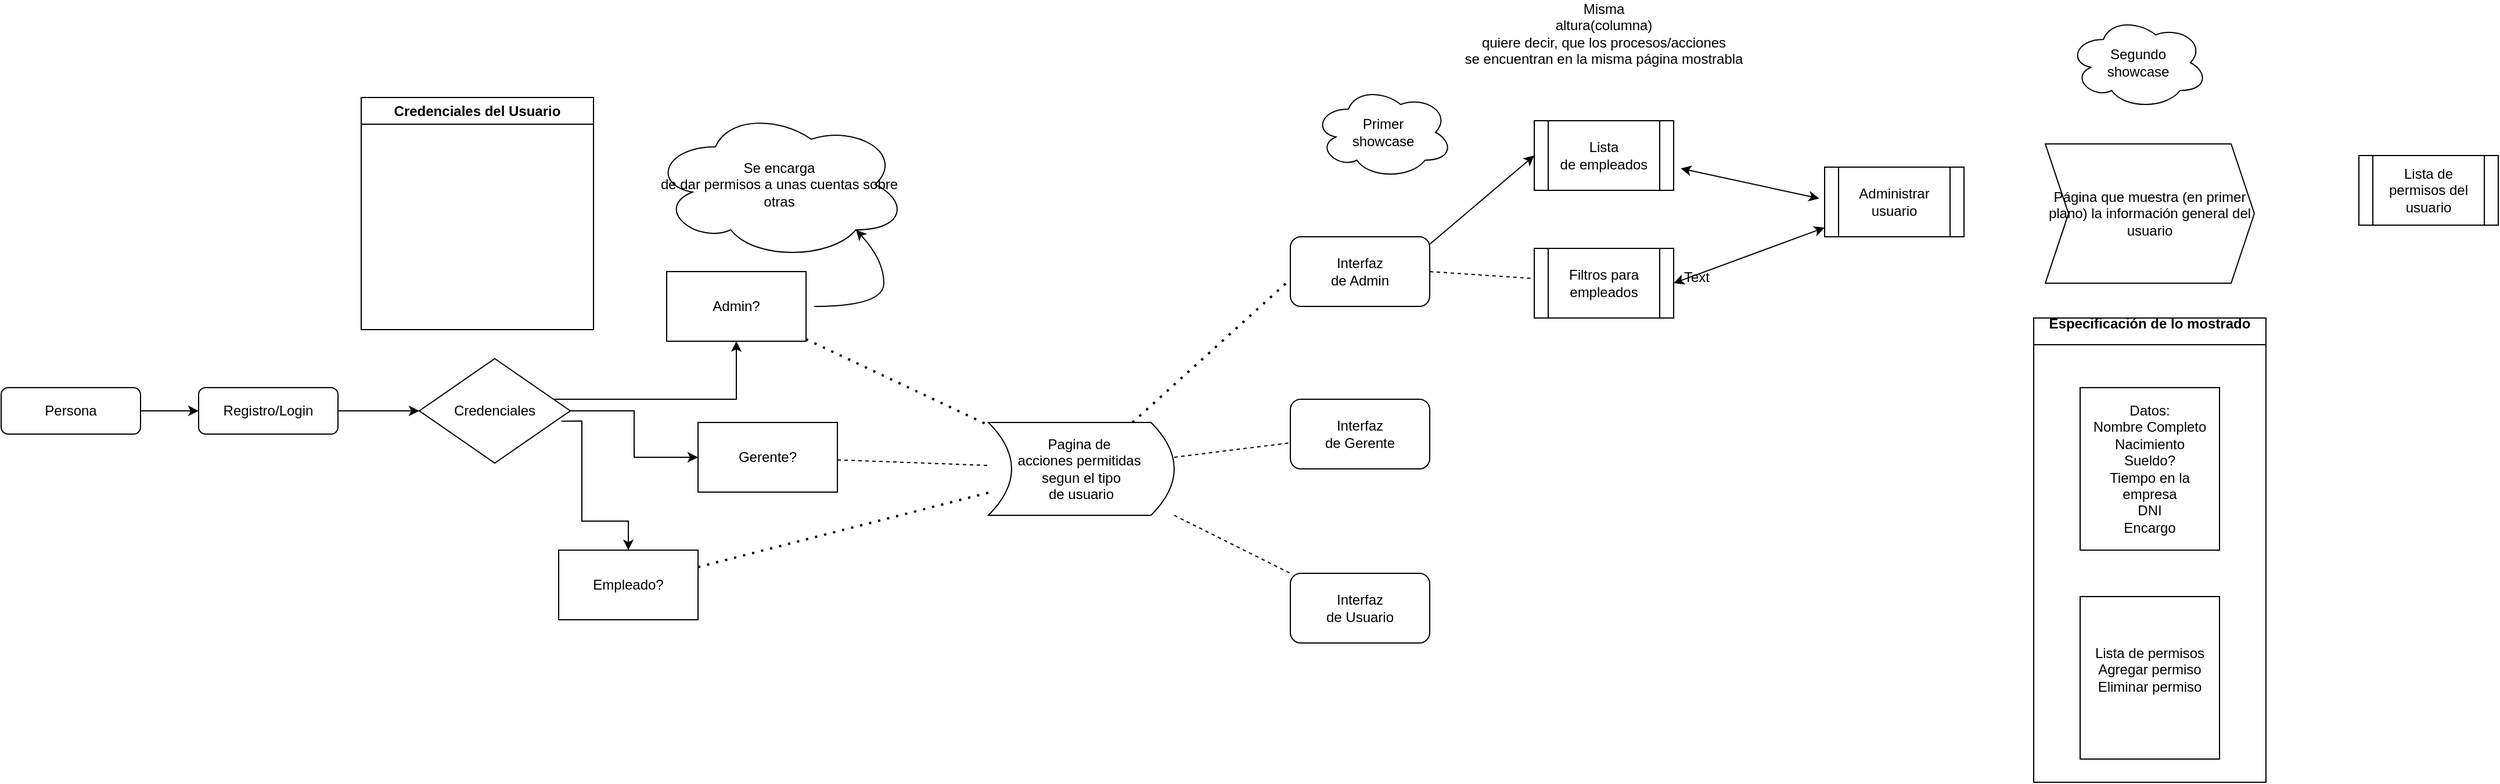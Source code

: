 <mxfile version="24.2.2" type="github">
  <diagram id="C5RBs43oDa-KdzZeNtuy" name="Page-1">
    <mxGraphModel dx="1988" dy="638" grid="1" gridSize="10" guides="1" tooltips="1" connect="1" arrows="1" fold="1" page="1" pageScale="1" pageWidth="827" pageHeight="1169" math="0" shadow="0">
      <root>
        <mxCell id="WIyWlLk6GJQsqaUBKTNV-0" />
        <mxCell id="WIyWlLk6GJQsqaUBKTNV-1" parent="WIyWlLk6GJQsqaUBKTNV-0" />
        <mxCell id="QXl1rqGvK_N5IzJprdL_-4" value="" style="edgeStyle=orthogonalEdgeStyle;rounded=0;orthogonalLoop=1;jettySize=auto;html=1;" edge="1" parent="WIyWlLk6GJQsqaUBKTNV-1" source="WIyWlLk6GJQsqaUBKTNV-12">
          <mxGeometry relative="1" as="geometry">
            <mxPoint x="-50" y="360" as="targetPoint" />
          </mxGeometry>
        </mxCell>
        <mxCell id="WIyWlLk6GJQsqaUBKTNV-12" value="Persona" style="rounded=1;whiteSpace=wrap;html=1;fontSize=12;glass=0;strokeWidth=1;shadow=0;" parent="WIyWlLk6GJQsqaUBKTNV-1" vertex="1">
          <mxGeometry x="-220" y="340" width="120" height="40" as="geometry" />
        </mxCell>
        <mxCell id="QXl1rqGvK_N5IzJprdL_-7" style="edgeStyle=orthogonalEdgeStyle;rounded=0;orthogonalLoop=1;jettySize=auto;html=1;" edge="1" parent="WIyWlLk6GJQsqaUBKTNV-1" source="QXl1rqGvK_N5IzJprdL_-5" target="QXl1rqGvK_N5IzJprdL_-6">
          <mxGeometry relative="1" as="geometry" />
        </mxCell>
        <mxCell id="QXl1rqGvK_N5IzJprdL_-5" value="Registro/Login" style="rounded=1;whiteSpace=wrap;html=1;fontSize=12;glass=0;strokeWidth=1;shadow=0;" vertex="1" parent="WIyWlLk6GJQsqaUBKTNV-1">
          <mxGeometry x="-50" y="340" width="120" height="40" as="geometry" />
        </mxCell>
        <mxCell id="QXl1rqGvK_N5IzJprdL_-17" style="edgeStyle=orthogonalEdgeStyle;rounded=0;orthogonalLoop=1;jettySize=auto;html=1;" edge="1" parent="WIyWlLk6GJQsqaUBKTNV-1" source="QXl1rqGvK_N5IzJprdL_-6" target="QXl1rqGvK_N5IzJprdL_-15">
          <mxGeometry relative="1" as="geometry" />
        </mxCell>
        <mxCell id="QXl1rqGvK_N5IzJprdL_-18" style="edgeStyle=orthogonalEdgeStyle;rounded=0;orthogonalLoop=1;jettySize=auto;html=1;" edge="1" parent="WIyWlLk6GJQsqaUBKTNV-1" source="QXl1rqGvK_N5IzJprdL_-6" target="QXl1rqGvK_N5IzJprdL_-10">
          <mxGeometry relative="1" as="geometry">
            <Array as="points">
              <mxPoint x="413" y="350" />
            </Array>
          </mxGeometry>
        </mxCell>
        <mxCell id="QXl1rqGvK_N5IzJprdL_-6" value="Credenciales" style="rhombus;whiteSpace=wrap;html=1;" vertex="1" parent="WIyWlLk6GJQsqaUBKTNV-1">
          <mxGeometry x="140" y="315" width="130" height="90" as="geometry" />
        </mxCell>
        <mxCell id="QXl1rqGvK_N5IzJprdL_-8" value="Credenciales del Usuario" style="swimlane;whiteSpace=wrap;html=1;" vertex="1" parent="WIyWlLk6GJQsqaUBKTNV-1">
          <mxGeometry x="90" y="90" width="200" height="200" as="geometry" />
        </mxCell>
        <mxCell id="QXl1rqGvK_N5IzJprdL_-10" value="Admin?" style="whiteSpace=wrap;html=1;" vertex="1" parent="WIyWlLk6GJQsqaUBKTNV-1">
          <mxGeometry x="353" y="240" width="120" height="60" as="geometry" />
        </mxCell>
        <mxCell id="QXl1rqGvK_N5IzJprdL_-13" value="" style="edgeStyle=orthogonalEdgeStyle;rounded=0;orthogonalLoop=1;jettySize=auto;html=1;exitX=0.941;exitY=0.598;exitDx=0;exitDy=0;exitPerimeter=0;" edge="1" parent="WIyWlLk6GJQsqaUBKTNV-1" target="QXl1rqGvK_N5IzJprdL_-14" source="QXl1rqGvK_N5IzJprdL_-6">
          <mxGeometry relative="1" as="geometry">
            <mxPoint x="240.0" y="420.04" as="sourcePoint" />
            <Array as="points">
              <mxPoint x="280" y="369" />
              <mxPoint x="280" y="455" />
            </Array>
          </mxGeometry>
        </mxCell>
        <mxCell id="QXl1rqGvK_N5IzJprdL_-14" value="Empleado?" style="whiteSpace=wrap;html=1;" vertex="1" parent="WIyWlLk6GJQsqaUBKTNV-1">
          <mxGeometry x="260" y="480" width="120" height="60" as="geometry" />
        </mxCell>
        <mxCell id="QXl1rqGvK_N5IzJprdL_-15" value="Gerente?" style="whiteSpace=wrap;html=1;" vertex="1" parent="WIyWlLk6GJQsqaUBKTNV-1">
          <mxGeometry x="380" y="370" width="120" height="60" as="geometry" />
        </mxCell>
        <mxCell id="QXl1rqGvK_N5IzJprdL_-19" value="Se encarga&lt;div&gt;de dar permisos a unas cuentas sobre otras&lt;/div&gt;" style="ellipse;shape=cloud;whiteSpace=wrap;html=1;" vertex="1" parent="WIyWlLk6GJQsqaUBKTNV-1">
          <mxGeometry x="340" y="100" width="220" height="130" as="geometry" />
        </mxCell>
        <mxCell id="QXl1rqGvK_N5IzJprdL_-21" value="" style="curved=1;endArrow=classic;html=1;rounded=0;entryX=0.8;entryY=0.8;entryDx=0;entryDy=0;entryPerimeter=0;" edge="1" parent="WIyWlLk6GJQsqaUBKTNV-1" target="QXl1rqGvK_N5IzJprdL_-19">
          <mxGeometry width="50" height="50" relative="1" as="geometry">
            <mxPoint x="480" y="270" as="sourcePoint" />
            <mxPoint x="540" y="220" as="targetPoint" />
            <Array as="points">
              <mxPoint x="540" y="270" />
              <mxPoint x="540" y="230" />
            </Array>
          </mxGeometry>
        </mxCell>
        <mxCell id="QXl1rqGvK_N5IzJprdL_-22" value="Pagina de&amp;nbsp;&lt;div&gt;acciones permitidas&amp;nbsp;&lt;/div&gt;&lt;div&gt;segun el tipo&lt;/div&gt;&lt;div&gt;de usuario&lt;/div&gt;" style="shape=dataStorage;whiteSpace=wrap;html=1;fixedSize=1;direction=west;" vertex="1" parent="WIyWlLk6GJQsqaUBKTNV-1">
          <mxGeometry x="630" y="370" width="160" height="80" as="geometry" />
        </mxCell>
        <mxCell id="QXl1rqGvK_N5IzJprdL_-23" value="" style="endArrow=none;dashed=1;html=1;rounded=0;" edge="1" parent="WIyWlLk6GJQsqaUBKTNV-1" source="QXl1rqGvK_N5IzJprdL_-15" target="QXl1rqGvK_N5IzJprdL_-22">
          <mxGeometry width="50" height="50" relative="1" as="geometry">
            <mxPoint x="500" y="470" as="sourcePoint" />
            <mxPoint x="570.711" y="420" as="targetPoint" />
          </mxGeometry>
        </mxCell>
        <mxCell id="QXl1rqGvK_N5IzJprdL_-24" value="" style="endArrow=none;dashed=1;html=1;dashPattern=1 3;strokeWidth=2;rounded=0;" edge="1" parent="WIyWlLk6GJQsqaUBKTNV-1" source="QXl1rqGvK_N5IzJprdL_-14" target="QXl1rqGvK_N5IzJprdL_-22">
          <mxGeometry width="50" height="50" relative="1" as="geometry">
            <mxPoint x="380" y="560" as="sourcePoint" />
            <mxPoint x="450.711" y="510" as="targetPoint" />
          </mxGeometry>
        </mxCell>
        <mxCell id="QXl1rqGvK_N5IzJprdL_-25" value="" style="endArrow=none;dashed=1;html=1;dashPattern=1 3;strokeWidth=2;rounded=0;" edge="1" parent="WIyWlLk6GJQsqaUBKTNV-1" source="QXl1rqGvK_N5IzJprdL_-10" target="QXl1rqGvK_N5IzJprdL_-22">
          <mxGeometry width="50" height="50" relative="1" as="geometry">
            <mxPoint x="473" y="320" as="sourcePoint" />
            <mxPoint x="543.711" y="270" as="targetPoint" />
          </mxGeometry>
        </mxCell>
        <mxCell id="QXl1rqGvK_N5IzJprdL_-26" value="Interfaz&lt;div&gt;de Admin&lt;/div&gt;" style="rounded=1;whiteSpace=wrap;html=1;" vertex="1" parent="WIyWlLk6GJQsqaUBKTNV-1">
          <mxGeometry x="890" y="210" width="120" height="60" as="geometry" />
        </mxCell>
        <mxCell id="QXl1rqGvK_N5IzJprdL_-27" value="Interfaz&lt;div&gt;de Gerente&lt;/div&gt;" style="rounded=1;whiteSpace=wrap;html=1;" vertex="1" parent="WIyWlLk6GJQsqaUBKTNV-1">
          <mxGeometry x="890" y="350" width="120" height="60" as="geometry" />
        </mxCell>
        <mxCell id="QXl1rqGvK_N5IzJprdL_-28" value="Interfaz&lt;div&gt;de Usuario&lt;/div&gt;" style="rounded=1;whiteSpace=wrap;html=1;" vertex="1" parent="WIyWlLk6GJQsqaUBKTNV-1">
          <mxGeometry x="890" y="500" width="120" height="60" as="geometry" />
        </mxCell>
        <mxCell id="QXl1rqGvK_N5IzJprdL_-29" value="" style="endArrow=none;dashed=1;html=1;dashPattern=1 3;strokeWidth=2;rounded=0;entryX=-0.011;entryY=0.631;entryDx=0;entryDy=0;entryPerimeter=0;" edge="1" parent="WIyWlLk6GJQsqaUBKTNV-1" source="QXl1rqGvK_N5IzJprdL_-22" target="QXl1rqGvK_N5IzJprdL_-26">
          <mxGeometry width="50" height="50" relative="1" as="geometry">
            <mxPoint x="790" y="460" as="sourcePoint" />
            <mxPoint x="860.711" y="410" as="targetPoint" />
          </mxGeometry>
        </mxCell>
        <mxCell id="QXl1rqGvK_N5IzJprdL_-31" value="" style="endArrow=none;dashed=1;html=1;rounded=0;" edge="1" parent="WIyWlLk6GJQsqaUBKTNV-1" source="QXl1rqGvK_N5IzJprdL_-22" target="QXl1rqGvK_N5IzJprdL_-27">
          <mxGeometry width="50" height="50" relative="1" as="geometry">
            <mxPoint x="790" y="460" as="sourcePoint" />
            <mxPoint x="860.711" y="410" as="targetPoint" />
          </mxGeometry>
        </mxCell>
        <mxCell id="QXl1rqGvK_N5IzJprdL_-32" value="" style="endArrow=none;dashed=1;html=1;rounded=0;" edge="1" parent="WIyWlLk6GJQsqaUBKTNV-1" source="QXl1rqGvK_N5IzJprdL_-22" target="QXl1rqGvK_N5IzJprdL_-28">
          <mxGeometry width="50" height="50" relative="1" as="geometry">
            <mxPoint x="790" y="460" as="sourcePoint" />
            <mxPoint x="860.711" y="410" as="targetPoint" />
          </mxGeometry>
        </mxCell>
        <mxCell id="QXl1rqGvK_N5IzJprdL_-33" value="" style="endArrow=classic;html=1;rounded=0;exitX=1.003;exitY=0.103;exitDx=0;exitDy=0;exitPerimeter=0;entryX=0;entryY=0.5;entryDx=0;entryDy=0;" edge="1" parent="WIyWlLk6GJQsqaUBKTNV-1" source="QXl1rqGvK_N5IzJprdL_-26" target="QXl1rqGvK_N5IzJprdL_-35">
          <mxGeometry width="50" height="50" relative="1" as="geometry">
            <mxPoint x="1030" y="230" as="sourcePoint" />
            <mxPoint x="1080" y="180" as="targetPoint" />
          </mxGeometry>
        </mxCell>
        <mxCell id="QXl1rqGvK_N5IzJprdL_-34" value="Administrar usuario" style="shape=process;whiteSpace=wrap;html=1;backgroundOutline=1;" vertex="1" parent="WIyWlLk6GJQsqaUBKTNV-1">
          <mxGeometry x="1350" y="150" width="120" height="60" as="geometry" />
        </mxCell>
        <mxCell id="QXl1rqGvK_N5IzJprdL_-35" value="Lista&lt;div&gt;de empleados&lt;/div&gt;" style="shape=process;whiteSpace=wrap;html=1;backgroundOutline=1;" vertex="1" parent="WIyWlLk6GJQsqaUBKTNV-1">
          <mxGeometry x="1100" y="110" width="120" height="60" as="geometry" />
        </mxCell>
        <mxCell id="QXl1rqGvK_N5IzJprdL_-36" value="Primer&lt;div&gt;showcase&lt;/div&gt;" style="ellipse;shape=cloud;whiteSpace=wrap;html=1;" vertex="1" parent="WIyWlLk6GJQsqaUBKTNV-1">
          <mxGeometry x="910" y="80" width="120" height="80" as="geometry" />
        </mxCell>
        <mxCell id="QXl1rqGvK_N5IzJprdL_-37" value="Filtros para empleados" style="shape=process;whiteSpace=wrap;html=1;backgroundOutline=1;" vertex="1" parent="WIyWlLk6GJQsqaUBKTNV-1">
          <mxGeometry x="1100" y="220" width="120" height="60" as="geometry" />
        </mxCell>
        <mxCell id="QXl1rqGvK_N5IzJprdL_-39" value="" style="endArrow=none;dashed=1;html=1;rounded=0;" edge="1" parent="WIyWlLk6GJQsqaUBKTNV-1" target="QXl1rqGvK_N5IzJprdL_-37">
          <mxGeometry width="50" height="50" relative="1" as="geometry">
            <mxPoint x="1010" y="240" as="sourcePoint" />
            <mxPoint x="1060" y="190" as="targetPoint" />
          </mxGeometry>
        </mxCell>
        <mxCell id="QXl1rqGvK_N5IzJprdL_-49" value="" style="endArrow=classic;startArrow=classic;html=1;rounded=0;exitX=1.051;exitY=0.686;exitDx=0;exitDy=0;exitPerimeter=0;entryX=-0.039;entryY=0.45;entryDx=0;entryDy=0;entryPerimeter=0;" edge="1" parent="WIyWlLk6GJQsqaUBKTNV-1" source="QXl1rqGvK_N5IzJprdL_-35" target="QXl1rqGvK_N5IzJprdL_-34">
          <mxGeometry width="50" height="50" relative="1" as="geometry">
            <mxPoint x="1260" y="190" as="sourcePoint" />
            <mxPoint x="1310" y="140" as="targetPoint" />
          </mxGeometry>
        </mxCell>
        <mxCell id="QXl1rqGvK_N5IzJprdL_-50" value="" style="endArrow=classic;startArrow=classic;html=1;rounded=0;exitX=1;exitY=0.5;exitDx=0;exitDy=0;exitPerimeter=0;" edge="1" parent="WIyWlLk6GJQsqaUBKTNV-1" source="QXl1rqGvK_N5IzJprdL_-37" target="QXl1rqGvK_N5IzJprdL_-34">
          <mxGeometry width="50" height="50" relative="1" as="geometry">
            <mxPoint x="1220" y="237" as="sourcePoint" />
            <mxPoint x="1339" y="223" as="targetPoint" />
          </mxGeometry>
        </mxCell>
        <mxCell id="QXl1rqGvK_N5IzJprdL_-51" value="Text" style="text;html=1;align=center;verticalAlign=middle;whiteSpace=wrap;rounded=0;" vertex="1" parent="WIyWlLk6GJQsqaUBKTNV-1">
          <mxGeometry x="1210" y="230" width="60" height="30" as="geometry" />
        </mxCell>
        <mxCell id="QXl1rqGvK_N5IzJprdL_-53" value="Misma&lt;div&gt;altura(columna)&lt;/div&gt;&lt;div&gt;quiere decir, que los procesos/acciones&lt;/div&gt;&lt;div&gt;se encuentran en la misma página mostrabla&lt;/div&gt;" style="text;html=1;align=center;verticalAlign=middle;whiteSpace=wrap;rounded=0;" vertex="1" parent="WIyWlLk6GJQsqaUBKTNV-1">
          <mxGeometry x="890" y="20" width="540" height="30" as="geometry" />
        </mxCell>
        <mxCell id="QXl1rqGvK_N5IzJprdL_-55" value="Lista de permisos del usuario" style="shape=process;whiteSpace=wrap;html=1;backgroundOutline=1;" vertex="1" parent="WIyWlLk6GJQsqaUBKTNV-1">
          <mxGeometry x="1810" y="140" width="120" height="60" as="geometry" />
        </mxCell>
        <mxCell id="QXl1rqGvK_N5IzJprdL_-56" value="Página que muestra (en primer plano) la información general del usuario" style="shape=step;perimeter=stepPerimeter;whiteSpace=wrap;html=1;fixedSize=1;" vertex="1" parent="WIyWlLk6GJQsqaUBKTNV-1">
          <mxGeometry x="1540" y="130" width="180" height="120" as="geometry" />
        </mxCell>
        <mxCell id="QXl1rqGvK_N5IzJprdL_-57" value="Segundo&lt;div&gt;showcase&lt;/div&gt;" style="ellipse;shape=cloud;whiteSpace=wrap;html=1;" vertex="1" parent="WIyWlLk6GJQsqaUBKTNV-1">
          <mxGeometry x="1560" y="20" width="120" height="80" as="geometry" />
        </mxCell>
        <mxCell id="QXl1rqGvK_N5IzJprdL_-58" value="Especificación de lo mostrado&lt;div&gt;&lt;br&gt;&lt;/div&gt;" style="swimlane;whiteSpace=wrap;html=1;" vertex="1" parent="WIyWlLk6GJQsqaUBKTNV-1">
          <mxGeometry x="1530" y="280" width="200" height="400" as="geometry" />
        </mxCell>
        <mxCell id="QXl1rqGvK_N5IzJprdL_-59" value="Datos:&lt;div&gt;Nombre Completo&lt;/div&gt;&lt;div&gt;Nacimiento&lt;/div&gt;&lt;div&gt;Sueldo?&lt;/div&gt;&lt;div&gt;Tiempo en la empresa&lt;/div&gt;&lt;div&gt;DNI&lt;/div&gt;&lt;div&gt;Encargo&lt;/div&gt;" style="whiteSpace=wrap;html=1;" vertex="1" parent="QXl1rqGvK_N5IzJprdL_-58">
          <mxGeometry x="40" y="60" width="120" height="140" as="geometry" />
        </mxCell>
        <mxCell id="QXl1rqGvK_N5IzJprdL_-60" value="&lt;div&gt;Lista de permisos&lt;/div&gt;&lt;div&gt;Agregar permiso&lt;/div&gt;&lt;div&gt;Eliminar permiso&lt;/div&gt;&lt;div&gt;&lt;br&gt;&lt;/div&gt;" style="whiteSpace=wrap;html=1;" vertex="1" parent="QXl1rqGvK_N5IzJprdL_-58">
          <mxGeometry x="40" y="240" width="120" height="140" as="geometry" />
        </mxCell>
      </root>
    </mxGraphModel>
  </diagram>
</mxfile>
